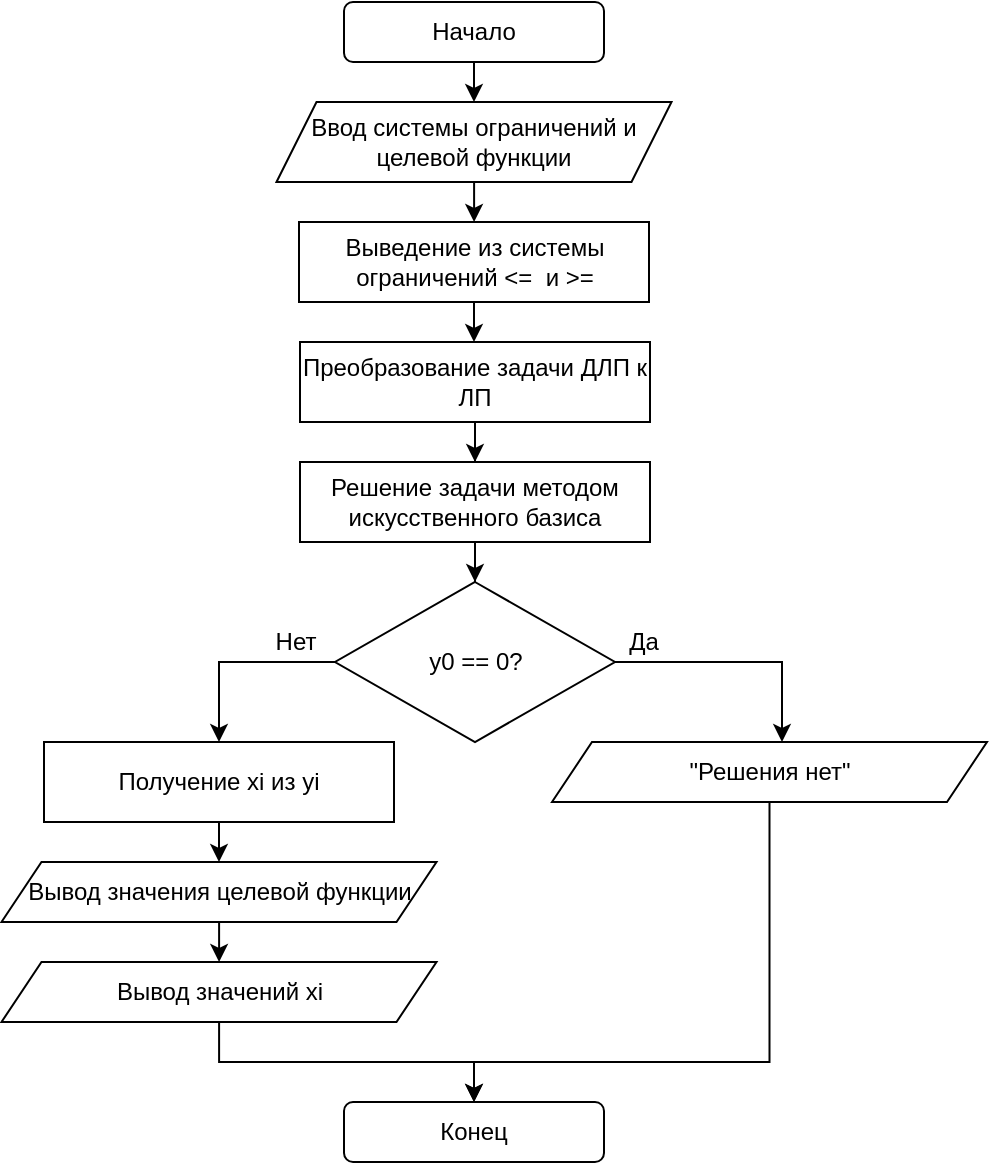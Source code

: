 <mxfile version="13.10.6" type="device"><diagram id="CiKXdzpExYf6AQv8yQZc" name="Page-1"><mxGraphModel dx="1038" dy="580" grid="1" gridSize="10" guides="1" tooltips="1" connect="1" arrows="1" fold="1" page="1" pageScale="1" pageWidth="827" pageHeight="1169" math="0" shadow="0"><root><mxCell id="0"/><mxCell id="1" parent="0"/><mxCell id="G1rCe_Gw7F8kLQglJHDW-11" style="edgeStyle=orthogonalEdgeStyle;rounded=0;orthogonalLoop=1;jettySize=auto;html=1;" parent="1" source="G1rCe_Gw7F8kLQglJHDW-1" target="G1rCe_Gw7F8kLQglJHDW-4" edge="1"><mxGeometry relative="1" as="geometry"/></mxCell><mxCell id="G1rCe_Gw7F8kLQglJHDW-1" value="Начало" style="rounded=1;whiteSpace=wrap;html=1;" parent="1" vertex="1"><mxGeometry x="310" y="80" width="130" height="30" as="geometry"/></mxCell><mxCell id="G1rCe_Gw7F8kLQglJHDW-2" value="Конец" style="rounded=1;whiteSpace=wrap;html=1;" parent="1" vertex="1"><mxGeometry x="310" y="630" width="130" height="30" as="geometry"/></mxCell><mxCell id="G1rCe_Gw7F8kLQglJHDW-13" style="edgeStyle=orthogonalEdgeStyle;rounded=0;orthogonalLoop=1;jettySize=auto;html=1;" parent="1" source="G1rCe_Gw7F8kLQglJHDW-4" target="G1rCe_Gw7F8kLQglJHDW-6" edge="1"><mxGeometry relative="1" as="geometry"/></mxCell><mxCell id="G1rCe_Gw7F8kLQglJHDW-4" value="Ввод системы ограничений и целевой функции" style="shape=parallelogram;perimeter=parallelogramPerimeter;whiteSpace=wrap;html=1;fixedSize=1;" parent="1" vertex="1"><mxGeometry x="276.25" y="130" width="197.5" height="40" as="geometry"/></mxCell><mxCell id="G1rCe_Gw7F8kLQglJHDW-14" style="edgeStyle=orthogonalEdgeStyle;rounded=0;orthogonalLoop=1;jettySize=auto;html=1;" parent="1" source="G1rCe_Gw7F8kLQglJHDW-6" target="IlNo7EucUi3T3gUdlSQM-1" edge="1"><mxGeometry relative="1" as="geometry"><mxPoint x="470" y="260" as="targetPoint"/></mxGeometry></mxCell><mxCell id="G1rCe_Gw7F8kLQglJHDW-6" value="Выведение из системы ограничений &amp;lt;=&amp;nbsp; и &amp;gt;=" style="rounded=0;whiteSpace=wrap;html=1;" parent="1" vertex="1"><mxGeometry x="287.5" y="190" width="175" height="40" as="geometry"/></mxCell><mxCell id="IlNo7EucUi3T3gUdlSQM-16" style="edgeStyle=orthogonalEdgeStyle;rounded=0;orthogonalLoop=1;jettySize=auto;html=1;" edge="1" parent="1" source="G1rCe_Gw7F8kLQglJHDW-10" target="G1rCe_Gw7F8kLQglJHDW-2"><mxGeometry relative="1" as="geometry"><Array as="points"><mxPoint x="523" y="610"/><mxPoint x="375" y="610"/></Array></mxGeometry></mxCell><mxCell id="G1rCe_Gw7F8kLQglJHDW-10" value="&quot;Решения нет&quot;" style="shape=parallelogram;perimeter=parallelogramPerimeter;whiteSpace=wrap;html=1;fixedSize=1;" parent="1" vertex="1"><mxGeometry x="414" y="450" width="217.5" height="30" as="geometry"/></mxCell><mxCell id="IlNo7EucUi3T3gUdlSQM-6" style="edgeStyle=orthogonalEdgeStyle;rounded=0;orthogonalLoop=1;jettySize=auto;html=1;" edge="1" parent="1" source="ASzNWnW8ieSl15-eRwXE-1" target="G1rCe_Gw7F8kLQglJHDW-10"><mxGeometry relative="1" as="geometry"><Array as="points"><mxPoint x="529" y="410"/></Array></mxGeometry></mxCell><mxCell id="IlNo7EucUi3T3gUdlSQM-9" style="edgeStyle=orthogonalEdgeStyle;rounded=0;orthogonalLoop=1;jettySize=auto;html=1;entryX=0.5;entryY=0;entryDx=0;entryDy=0;" edge="1" parent="1" source="ASzNWnW8ieSl15-eRwXE-1" target="IlNo7EucUi3T3gUdlSQM-7"><mxGeometry relative="1" as="geometry"><Array as="points"><mxPoint x="248" y="410"/></Array></mxGeometry></mxCell><mxCell id="ASzNWnW8ieSl15-eRwXE-1" value="y0 == 0?" style="rhombus;whiteSpace=wrap;html=1;" parent="1" vertex="1"><mxGeometry x="305.5" y="370" width="140" height="80" as="geometry"/></mxCell><mxCell id="ASzNWnW8ieSl15-eRwXE-3" value="Да" style="text;html=1;strokeColor=none;fillColor=none;align=center;verticalAlign=middle;whiteSpace=wrap;rounded=0;" parent="1" vertex="1"><mxGeometry x="440" y="390" width="40" height="20" as="geometry"/></mxCell><mxCell id="IlNo7EucUi3T3gUdlSQM-3" style="edgeStyle=orthogonalEdgeStyle;rounded=0;orthogonalLoop=1;jettySize=auto;html=1;" edge="1" parent="1" source="IlNo7EucUi3T3gUdlSQM-1" target="IlNo7EucUi3T3gUdlSQM-2"><mxGeometry relative="1" as="geometry"/></mxCell><mxCell id="IlNo7EucUi3T3gUdlSQM-1" value="Преобразование задачи ДЛП к ЛП" style="rounded=0;whiteSpace=wrap;html=1;" vertex="1" parent="1"><mxGeometry x="288" y="250" width="175" height="40" as="geometry"/></mxCell><mxCell id="IlNo7EucUi3T3gUdlSQM-5" style="edgeStyle=orthogonalEdgeStyle;rounded=0;orthogonalLoop=1;jettySize=auto;html=1;" edge="1" parent="1" source="IlNo7EucUi3T3gUdlSQM-2" target="ASzNWnW8ieSl15-eRwXE-1"><mxGeometry relative="1" as="geometry"/></mxCell><mxCell id="IlNo7EucUi3T3gUdlSQM-2" value="Решение задачи методом искусственного базиса" style="rounded=0;whiteSpace=wrap;html=1;" vertex="1" parent="1"><mxGeometry x="288" y="310" width="175" height="40" as="geometry"/></mxCell><mxCell id="IlNo7EucUi3T3gUdlSQM-12" style="edgeStyle=orthogonalEdgeStyle;rounded=0;orthogonalLoop=1;jettySize=auto;html=1;" edge="1" parent="1" source="IlNo7EucUi3T3gUdlSQM-7" target="IlNo7EucUi3T3gUdlSQM-10"><mxGeometry relative="1" as="geometry"/></mxCell><mxCell id="IlNo7EucUi3T3gUdlSQM-7" value="Получение xi из yi" style="rounded=0;whiteSpace=wrap;html=1;" vertex="1" parent="1"><mxGeometry x="160" y="450" width="175" height="40" as="geometry"/></mxCell><mxCell id="IlNo7EucUi3T3gUdlSQM-14" style="edgeStyle=orthogonalEdgeStyle;rounded=0;orthogonalLoop=1;jettySize=auto;html=1;" edge="1" parent="1" source="IlNo7EucUi3T3gUdlSQM-10" target="IlNo7EucUi3T3gUdlSQM-11"><mxGeometry relative="1" as="geometry"/></mxCell><mxCell id="IlNo7EucUi3T3gUdlSQM-10" value="Вывод значения целевой функции" style="shape=parallelogram;perimeter=parallelogramPerimeter;whiteSpace=wrap;html=1;fixedSize=1;" vertex="1" parent="1"><mxGeometry x="138.75" y="510" width="217.5" height="30" as="geometry"/></mxCell><mxCell id="IlNo7EucUi3T3gUdlSQM-15" style="edgeStyle=orthogonalEdgeStyle;rounded=0;orthogonalLoop=1;jettySize=auto;html=1;" edge="1" parent="1" source="IlNo7EucUi3T3gUdlSQM-11" target="G1rCe_Gw7F8kLQglJHDW-2"><mxGeometry relative="1" as="geometry"/></mxCell><mxCell id="IlNo7EucUi3T3gUdlSQM-11" value="Вывод значений xi" style="shape=parallelogram;perimeter=parallelogramPerimeter;whiteSpace=wrap;html=1;fixedSize=1;" vertex="1" parent="1"><mxGeometry x="138.75" y="560" width="217.5" height="30" as="geometry"/></mxCell><mxCell id="IlNo7EucUi3T3gUdlSQM-13" value="Нет" style="text;html=1;strokeColor=none;fillColor=none;align=center;verticalAlign=middle;whiteSpace=wrap;rounded=0;" vertex="1" parent="1"><mxGeometry x="265.5" y="390" width="40" height="20" as="geometry"/></mxCell></root></mxGraphModel></diagram></mxfile>